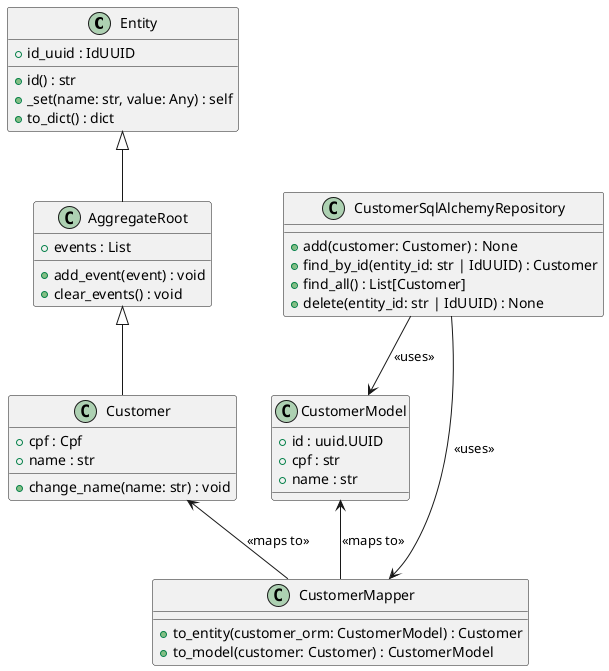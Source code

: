 @startuml

!define RECTANGLE class

RECTANGLE Entity {
+ id_uuid : IdUUID
+ id() : str
+ _set(name: str, value: Any) : self
+ to_dict() : dict
}

RECTANGLE AggregateRoot {
+ events : List
+ add_event(event) : void
+ clear_events() : void
}

RECTANGLE Customer {
+ cpf : Cpf
+ name : str
+ change_name(name: str) : void
}

RECTANGLE CustomerModel {
+ id : uuid.UUID
+ cpf : str
+ name : str
}

RECTANGLE CustomerMapper {
+ to_entity(customer_orm: CustomerModel) : Customer
+ to_model(customer: Customer) : CustomerModel
}

RECTANGLE CustomerSqlAlchemyRepository {
  + add(customer: Customer) : None
  + find_by_id(entity_id: str | IdUUID) : Customer
  + find_all() : List[Customer]
  + delete(entity_id: str | IdUUID) : None
}

Entity <|-- AggregateRoot
AggregateRoot <|-- Customer
Customer <-- CustomerMapper : << maps to >>
CustomerModel <-- CustomerMapper : << maps to >>
CustomerSqlAlchemyRepository --> CustomerMapper : << uses >>
CustomerSqlAlchemyRepository --> CustomerModel : << uses >>

@enduml
